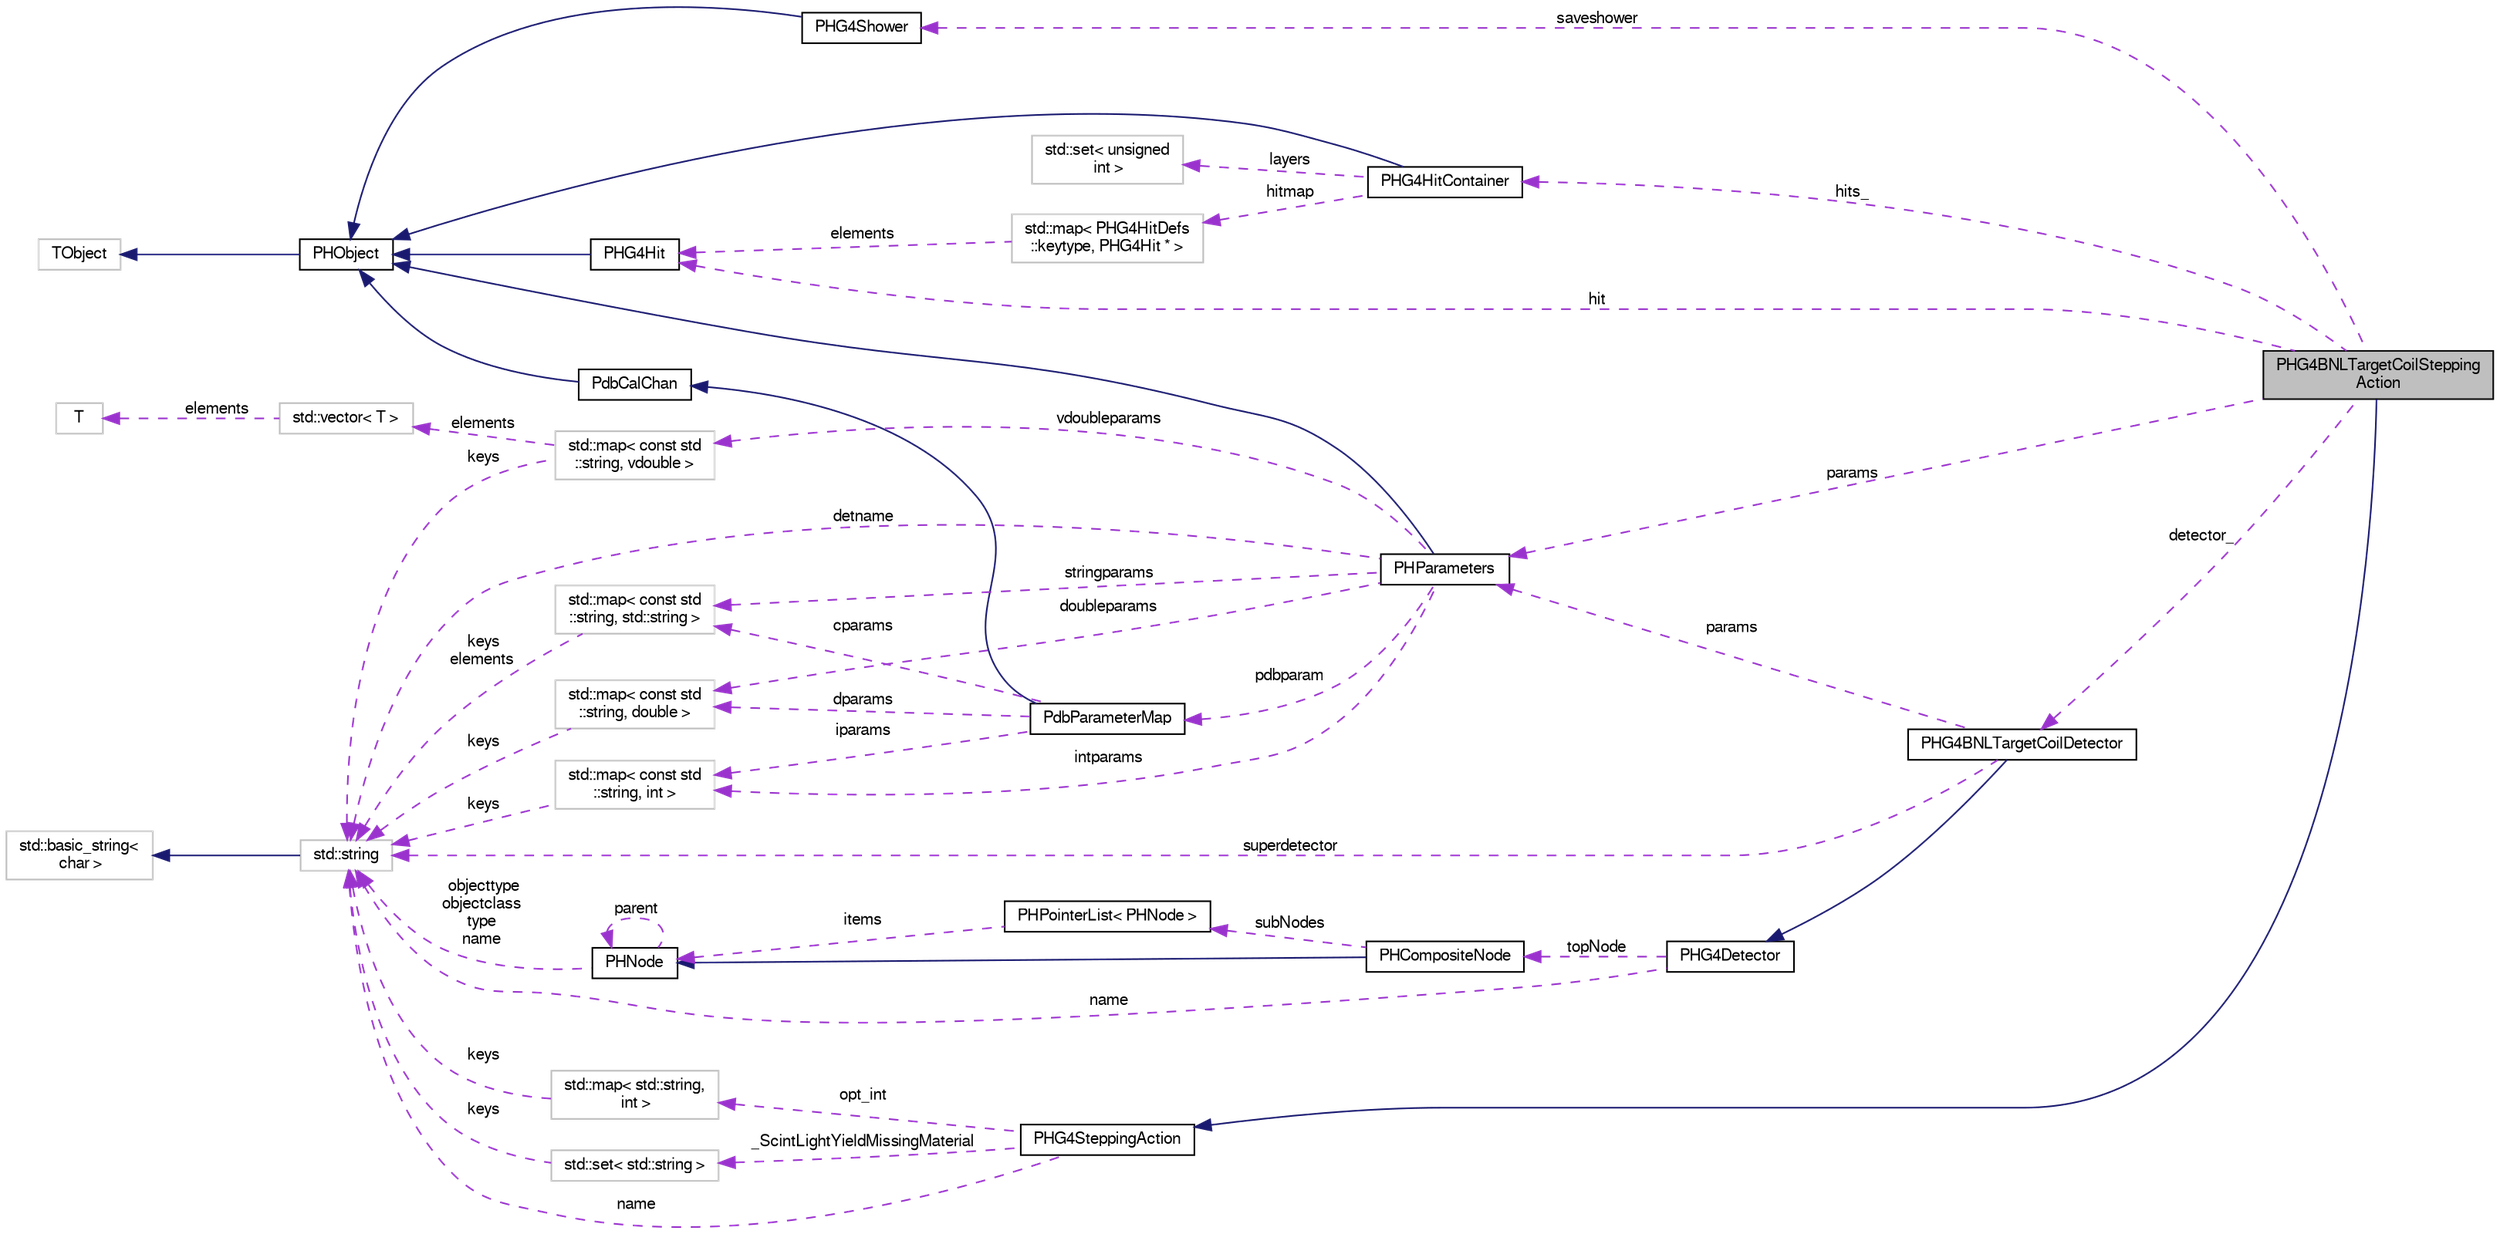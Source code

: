 digraph "PHG4BNLTargetCoilSteppingAction"
{
  bgcolor="transparent";
  edge [fontname="FreeSans",fontsize="10",labelfontname="FreeSans",labelfontsize="10"];
  node [fontname="FreeSans",fontsize="10",shape=record];
  rankdir="LR";
  Node1 [label="PHG4BNLTargetCoilStepping\lAction",height=0.2,width=0.4,color="black", fillcolor="grey75", style="filled" fontcolor="black"];
  Node2 -> Node1 [dir="back",color="midnightblue",fontsize="10",style="solid",fontname="FreeSans"];
  Node2 [label="PHG4SteppingAction",height=0.2,width=0.4,color="black",URL="$df/d3f/classPHG4SteppingAction.html"];
  Node3 -> Node2 [dir="back",color="darkorchid3",fontsize="10",style="dashed",label=" opt_int" ,fontname="FreeSans"];
  Node3 [label="std::map\< std::string,\l int \>",height=0.2,width=0.4,color="grey75"];
  Node4 -> Node3 [dir="back",color="darkorchid3",fontsize="10",style="dashed",label=" keys" ,fontname="FreeSans"];
  Node4 [label="std::string",height=0.2,width=0.4,color="grey75",tooltip="STL class. "];
  Node5 -> Node4 [dir="back",color="midnightblue",fontsize="10",style="solid",fontname="FreeSans"];
  Node5 [label="std::basic_string\<\l char \>",height=0.2,width=0.4,color="grey75",tooltip="STL class. "];
  Node6 -> Node2 [dir="back",color="darkorchid3",fontsize="10",style="dashed",label=" _ScintLightYieldMissingMaterial" ,fontname="FreeSans"];
  Node6 [label="std::set\< std::string \>",height=0.2,width=0.4,color="grey75"];
  Node4 -> Node6 [dir="back",color="darkorchid3",fontsize="10",style="dashed",label=" keys" ,fontname="FreeSans"];
  Node4 -> Node2 [dir="back",color="darkorchid3",fontsize="10",style="dashed",label=" name" ,fontname="FreeSans"];
  Node7 -> Node1 [dir="back",color="darkorchid3",fontsize="10",style="dashed",label=" saveshower" ,fontname="FreeSans"];
  Node7 [label="PHG4Shower",height=0.2,width=0.4,color="black",URL="$db/d88/classPHG4Shower.html"];
  Node8 -> Node7 [dir="back",color="midnightblue",fontsize="10",style="solid",fontname="FreeSans"];
  Node8 [label="PHObject",height=0.2,width=0.4,color="black",URL="$d9/d24/classPHObject.html"];
  Node9 -> Node8 [dir="back",color="midnightblue",fontsize="10",style="solid",fontname="FreeSans"];
  Node9 [label="TObject",height=0.2,width=0.4,color="grey75"];
  Node10 -> Node1 [dir="back",color="darkorchid3",fontsize="10",style="dashed",label=" hit" ,fontname="FreeSans"];
  Node10 [label="PHG4Hit",height=0.2,width=0.4,color="black",URL="$d3/d9e/classPHG4Hit.html"];
  Node8 -> Node10 [dir="back",color="midnightblue",fontsize="10",style="solid",fontname="FreeSans"];
  Node11 -> Node1 [dir="back",color="darkorchid3",fontsize="10",style="dashed",label=" params" ,fontname="FreeSans"];
  Node11 [label="PHParameters",height=0.2,width=0.4,color="black",URL="$dd/dae/classPHParameters.html"];
  Node8 -> Node11 [dir="back",color="midnightblue",fontsize="10",style="solid",fontname="FreeSans"];
  Node12 -> Node11 [dir="back",color="darkorchid3",fontsize="10",style="dashed",label=" doubleparams" ,fontname="FreeSans"];
  Node12 [label="std::map\< const std\l::string, double \>",height=0.2,width=0.4,color="grey75"];
  Node4 -> Node12 [dir="back",color="darkorchid3",fontsize="10",style="dashed",label=" keys" ,fontname="FreeSans"];
  Node13 -> Node11 [dir="back",color="darkorchid3",fontsize="10",style="dashed",label=" intparams" ,fontname="FreeSans"];
  Node13 [label="std::map\< const std\l::string, int \>",height=0.2,width=0.4,color="grey75"];
  Node4 -> Node13 [dir="back",color="darkorchid3",fontsize="10",style="dashed",label=" keys" ,fontname="FreeSans"];
  Node14 -> Node11 [dir="back",color="darkorchid3",fontsize="10",style="dashed",label=" pdbparam" ,fontname="FreeSans"];
  Node14 [label="PdbParameterMap",height=0.2,width=0.4,color="black",URL="$d8/d21/classPdbParameterMap.html"];
  Node15 -> Node14 [dir="back",color="midnightblue",fontsize="10",style="solid",fontname="FreeSans"];
  Node15 [label="PdbCalChan",height=0.2,width=0.4,color="black",URL="$d6/d4b/classPdbCalChan.html"];
  Node8 -> Node15 [dir="back",color="midnightblue",fontsize="10",style="solid",fontname="FreeSans"];
  Node12 -> Node14 [dir="back",color="darkorchid3",fontsize="10",style="dashed",label=" dparams" ,fontname="FreeSans"];
  Node13 -> Node14 [dir="back",color="darkorchid3",fontsize="10",style="dashed",label=" iparams" ,fontname="FreeSans"];
  Node16 -> Node14 [dir="back",color="darkorchid3",fontsize="10",style="dashed",label=" cparams" ,fontname="FreeSans"];
  Node16 [label="std::map\< const std\l::string, std::string \>",height=0.2,width=0.4,color="grey75"];
  Node4 -> Node16 [dir="back",color="darkorchid3",fontsize="10",style="dashed",label=" keys\nelements" ,fontname="FreeSans"];
  Node16 -> Node11 [dir="back",color="darkorchid3",fontsize="10",style="dashed",label=" stringparams" ,fontname="FreeSans"];
  Node4 -> Node11 [dir="back",color="darkorchid3",fontsize="10",style="dashed",label=" detname" ,fontname="FreeSans"];
  Node17 -> Node11 [dir="back",color="darkorchid3",fontsize="10",style="dashed",label=" vdoubleparams" ,fontname="FreeSans"];
  Node17 [label="std::map\< const std\l::string, vdouble \>",height=0.2,width=0.4,color="grey75"];
  Node4 -> Node17 [dir="back",color="darkorchid3",fontsize="10",style="dashed",label=" keys" ,fontname="FreeSans"];
  Node18 -> Node17 [dir="back",color="darkorchid3",fontsize="10",style="dashed",label=" elements" ,fontname="FreeSans"];
  Node18 [label="std::vector\< T \>",height=0.2,width=0.4,color="grey75",tooltip="STL class. "];
  Node19 -> Node18 [dir="back",color="darkorchid3",fontsize="10",style="dashed",label=" elements" ,fontname="FreeSans"];
  Node19 [label="T",height=0.2,width=0.4,color="grey75"];
  Node20 -> Node1 [dir="back",color="darkorchid3",fontsize="10",style="dashed",label=" detector_" ,fontname="FreeSans"];
  Node20 [label="PHG4BNLTargetCoilDetector",height=0.2,width=0.4,color="black",URL="$d7/d21/classPHG4BNLTargetCoilDetector.html"];
  Node21 -> Node20 [dir="back",color="midnightblue",fontsize="10",style="solid",fontname="FreeSans"];
  Node21 [label="PHG4Detector",height=0.2,width=0.4,color="black",URL="$d3/de7/classPHG4Detector.html",tooltip="base class for phenix detector creation "];
  Node4 -> Node21 [dir="back",color="darkorchid3",fontsize="10",style="dashed",label=" name" ,fontname="FreeSans"];
  Node22 -> Node21 [dir="back",color="darkorchid3",fontsize="10",style="dashed",label=" topNode" ,fontname="FreeSans"];
  Node22 [label="PHCompositeNode",height=0.2,width=0.4,color="black",URL="$d5/dca/classPHCompositeNode.html"];
  Node23 -> Node22 [dir="back",color="midnightblue",fontsize="10",style="solid",fontname="FreeSans"];
  Node23 [label="PHNode",height=0.2,width=0.4,color="black",URL="$dc/d82/classPHNode.html"];
  Node23 -> Node23 [dir="back",color="darkorchid3",fontsize="10",style="dashed",label=" parent" ,fontname="FreeSans"];
  Node4 -> Node23 [dir="back",color="darkorchid3",fontsize="10",style="dashed",label=" objecttype\nobjectclass\ntype\nname" ,fontname="FreeSans"];
  Node24 -> Node22 [dir="back",color="darkorchid3",fontsize="10",style="dashed",label=" subNodes" ,fontname="FreeSans"];
  Node24 [label="PHPointerList\< PHNode \>",height=0.2,width=0.4,color="black",URL="$d6/d86/classPHPointerList.html"];
  Node23 -> Node24 [dir="back",color="darkorchid3",fontsize="10",style="dashed",label=" items" ,fontname="FreeSans"];
  Node11 -> Node20 [dir="back",color="darkorchid3",fontsize="10",style="dashed",label=" params" ,fontname="FreeSans"];
  Node4 -> Node20 [dir="back",color="darkorchid3",fontsize="10",style="dashed",label=" superdetector" ,fontname="FreeSans"];
  Node25 -> Node1 [dir="back",color="darkorchid3",fontsize="10",style="dashed",label=" hits_" ,fontname="FreeSans"];
  Node25 [label="PHG4HitContainer",height=0.2,width=0.4,color="black",URL="$d4/d30/classPHG4HitContainer.html"];
  Node8 -> Node25 [dir="back",color="midnightblue",fontsize="10",style="solid",fontname="FreeSans"];
  Node26 -> Node25 [dir="back",color="darkorchid3",fontsize="10",style="dashed",label=" layers" ,fontname="FreeSans"];
  Node26 [label="std::set\< unsigned\l int \>",height=0.2,width=0.4,color="grey75"];
  Node27 -> Node25 [dir="back",color="darkorchid3",fontsize="10",style="dashed",label=" hitmap" ,fontname="FreeSans"];
  Node27 [label="std::map\< PHG4HitDefs\l::keytype, PHG4Hit * \>",height=0.2,width=0.4,color="grey75"];
  Node10 -> Node27 [dir="back",color="darkorchid3",fontsize="10",style="dashed",label=" elements" ,fontname="FreeSans"];
}
